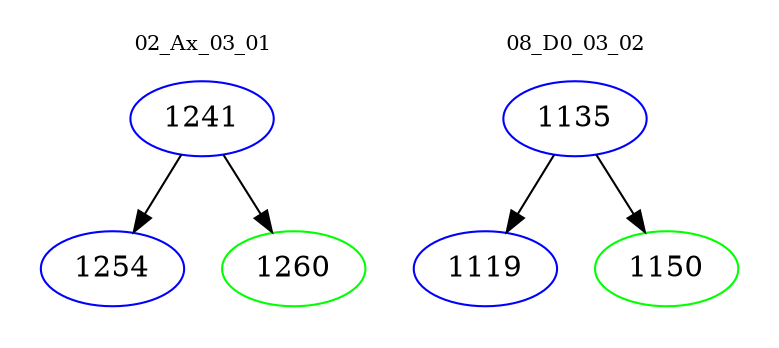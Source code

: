 digraph{
subgraph cluster_0 {
color = white
label = "02_Ax_03_01";
fontsize=10;
T0_1241 [label="1241", color="blue"]
T0_1241 -> T0_1254 [color="black"]
T0_1254 [label="1254", color="blue"]
T0_1241 -> T0_1260 [color="black"]
T0_1260 [label="1260", color="green"]
}
subgraph cluster_1 {
color = white
label = "08_D0_03_02";
fontsize=10;
T1_1135 [label="1135", color="blue"]
T1_1135 -> T1_1119 [color="black"]
T1_1119 [label="1119", color="blue"]
T1_1135 -> T1_1150 [color="black"]
T1_1150 [label="1150", color="green"]
}
}
